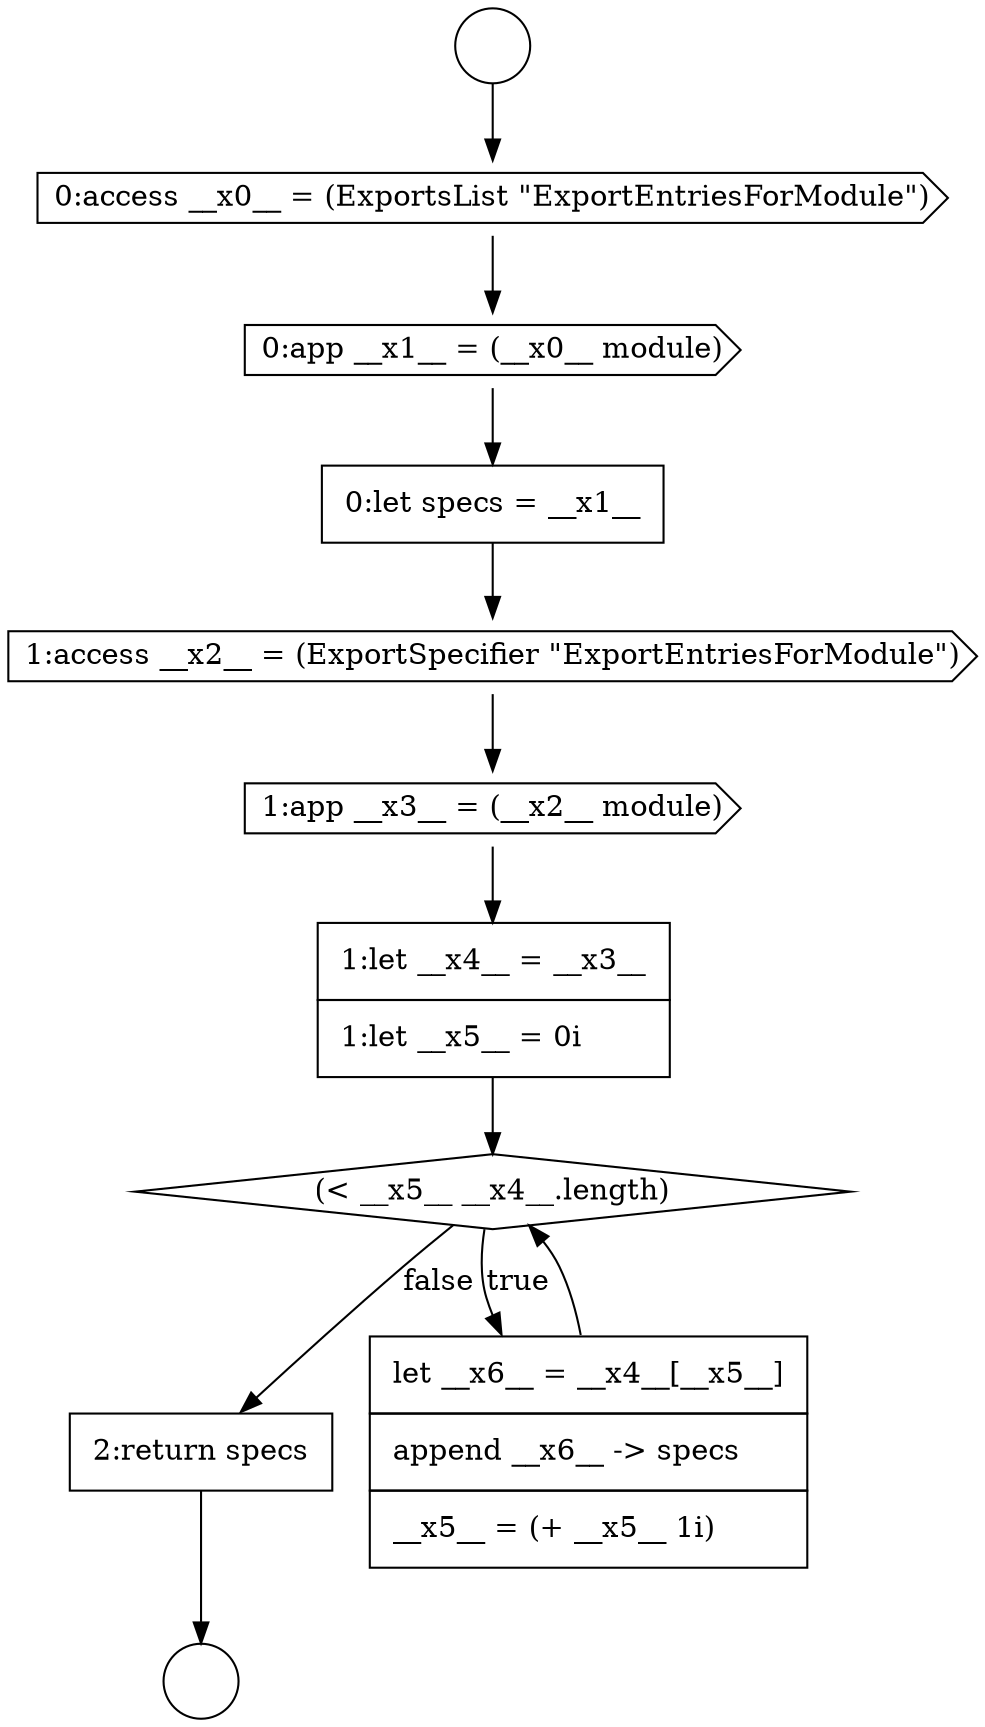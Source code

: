 digraph {
  node10134 [shape=cds, label=<<font color="black">1:app __x3__ = (__x2__ module)</font>> color="black" fillcolor="white" style=filled]
  node10138 [shape=none, margin=0, label=<<font color="black">
    <table border="0" cellborder="1" cellspacing="0" cellpadding="10">
      <tr><td align="left">2:return specs</td></tr>
    </table>
  </font>> color="black" fillcolor="white" style=filled]
  node10133 [shape=cds, label=<<font color="black">1:access __x2__ = (ExportSpecifier &quot;ExportEntriesForModule&quot;)</font>> color="black" fillcolor="white" style=filled]
  node10131 [shape=cds, label=<<font color="black">0:app __x1__ = (__x0__ module)</font>> color="black" fillcolor="white" style=filled]
  node10130 [shape=cds, label=<<font color="black">0:access __x0__ = (ExportsList &quot;ExportEntriesForModule&quot;)</font>> color="black" fillcolor="white" style=filled]
  node10136 [shape=diamond, label=<<font color="black">(&lt; __x5__ __x4__.length)</font>> color="black" fillcolor="white" style=filled]
  node10132 [shape=none, margin=0, label=<<font color="black">
    <table border="0" cellborder="1" cellspacing="0" cellpadding="10">
      <tr><td align="left">0:let specs = __x1__</td></tr>
    </table>
  </font>> color="black" fillcolor="white" style=filled]
  node10135 [shape=none, margin=0, label=<<font color="black">
    <table border="0" cellborder="1" cellspacing="0" cellpadding="10">
      <tr><td align="left">1:let __x4__ = __x3__</td></tr>
      <tr><td align="left">1:let __x5__ = 0i</td></tr>
    </table>
  </font>> color="black" fillcolor="white" style=filled]
  node10137 [shape=none, margin=0, label=<<font color="black">
    <table border="0" cellborder="1" cellspacing="0" cellpadding="10">
      <tr><td align="left">let __x6__ = __x4__[__x5__]</td></tr>
      <tr><td align="left">append __x6__ -&gt; specs</td></tr>
      <tr><td align="left">__x5__ = (+ __x5__ 1i)</td></tr>
    </table>
  </font>> color="black" fillcolor="white" style=filled]
  node10129 [shape=circle label=" " color="black" fillcolor="white" style=filled]
  node10128 [shape=circle label=" " color="black" fillcolor="white" style=filled]
  node10131 -> node10132 [ color="black"]
  node10133 -> node10134 [ color="black"]
  node10134 -> node10135 [ color="black"]
  node10137 -> node10136 [ color="black"]
  node10136 -> node10137 [label=<<font color="black">true</font>> color="black"]
  node10136 -> node10138 [label=<<font color="black">false</font>> color="black"]
  node10128 -> node10130 [ color="black"]
  node10130 -> node10131 [ color="black"]
  node10138 -> node10129 [ color="black"]
  node10132 -> node10133 [ color="black"]
  node10135 -> node10136 [ color="black"]
}
